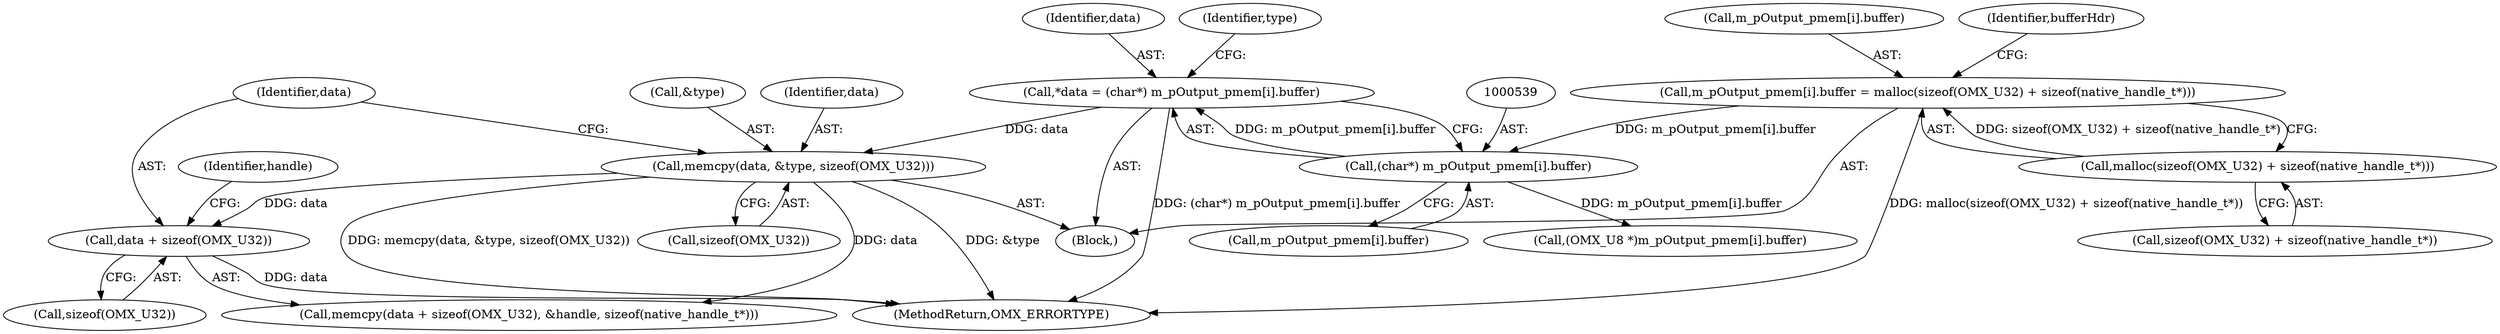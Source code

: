 digraph "0_Android_7558d03e6498e970b761aa44fff6b2c659202d95_0@API" {
"1000556" [label="(Call,data + sizeof(OMX_U32))"];
"1000549" [label="(Call,memcpy(data, &type, sizeof(OMX_U32)))"];
"1000536" [label="(Call,*data = (char*) m_pOutput_pmem[i].buffer)"];
"1000538" [label="(Call,(char*) m_pOutput_pmem[i].buffer)"];
"1000496" [label="(Call,m_pOutput_pmem[i].buffer = malloc(sizeof(OMX_U32) + sizeof(native_handle_t*)))"];
"1000502" [label="(Call,malloc(sizeof(OMX_U32) + sizeof(native_handle_t*)))"];
"1000555" [label="(Call,memcpy(data + sizeof(OMX_U32), &handle, sizeof(native_handle_t*)))"];
"1000503" [label="(Call,sizeof(OMX_U32) + sizeof(native_handle_t*))"];
"1000553" [label="(Call,sizeof(OMX_U32))"];
"1000537" [label="(Identifier,data)"];
"1000549" [label="(Call,memcpy(data, &type, sizeof(OMX_U32)))"];
"1000619" [label="(MethodReturn,OMX_ERRORTYPE)"];
"1000538" [label="(Call,(char*) m_pOutput_pmem[i].buffer)"];
"1000497" [label="(Call,m_pOutput_pmem[i].buffer)"];
"1000558" [label="(Call,sizeof(OMX_U32))"];
"1000496" [label="(Call,m_pOutput_pmem[i].buffer = malloc(sizeof(OMX_U32) + sizeof(native_handle_t*)))"];
"1000511" [label="(Identifier,bufferHdr)"];
"1000495" [label="(Block,)"];
"1000557" [label="(Identifier,data)"];
"1000547" [label="(Identifier,type)"];
"1000575" [label="(Call,(OMX_U8 *)m_pOutput_pmem[i].buffer)"];
"1000561" [label="(Identifier,handle)"];
"1000540" [label="(Call,m_pOutput_pmem[i].buffer)"];
"1000551" [label="(Call,&type)"];
"1000536" [label="(Call,*data = (char*) m_pOutput_pmem[i].buffer)"];
"1000502" [label="(Call,malloc(sizeof(OMX_U32) + sizeof(native_handle_t*)))"];
"1000550" [label="(Identifier,data)"];
"1000556" [label="(Call,data + sizeof(OMX_U32))"];
"1000556" -> "1000555"  [label="AST: "];
"1000556" -> "1000558"  [label="CFG: "];
"1000557" -> "1000556"  [label="AST: "];
"1000558" -> "1000556"  [label="AST: "];
"1000561" -> "1000556"  [label="CFG: "];
"1000556" -> "1000619"  [label="DDG: data"];
"1000549" -> "1000556"  [label="DDG: data"];
"1000549" -> "1000495"  [label="AST: "];
"1000549" -> "1000553"  [label="CFG: "];
"1000550" -> "1000549"  [label="AST: "];
"1000551" -> "1000549"  [label="AST: "];
"1000553" -> "1000549"  [label="AST: "];
"1000557" -> "1000549"  [label="CFG: "];
"1000549" -> "1000619"  [label="DDG: &type"];
"1000549" -> "1000619"  [label="DDG: memcpy(data, &type, sizeof(OMX_U32))"];
"1000536" -> "1000549"  [label="DDG: data"];
"1000549" -> "1000555"  [label="DDG: data"];
"1000536" -> "1000495"  [label="AST: "];
"1000536" -> "1000538"  [label="CFG: "];
"1000537" -> "1000536"  [label="AST: "];
"1000538" -> "1000536"  [label="AST: "];
"1000547" -> "1000536"  [label="CFG: "];
"1000536" -> "1000619"  [label="DDG: (char*) m_pOutput_pmem[i].buffer"];
"1000538" -> "1000536"  [label="DDG: m_pOutput_pmem[i].buffer"];
"1000538" -> "1000540"  [label="CFG: "];
"1000539" -> "1000538"  [label="AST: "];
"1000540" -> "1000538"  [label="AST: "];
"1000496" -> "1000538"  [label="DDG: m_pOutput_pmem[i].buffer"];
"1000538" -> "1000575"  [label="DDG: m_pOutput_pmem[i].buffer"];
"1000496" -> "1000495"  [label="AST: "];
"1000496" -> "1000502"  [label="CFG: "];
"1000497" -> "1000496"  [label="AST: "];
"1000502" -> "1000496"  [label="AST: "];
"1000511" -> "1000496"  [label="CFG: "];
"1000496" -> "1000619"  [label="DDG: malloc(sizeof(OMX_U32) + sizeof(native_handle_t*))"];
"1000502" -> "1000496"  [label="DDG: sizeof(OMX_U32) + sizeof(native_handle_t*)"];
"1000502" -> "1000503"  [label="CFG: "];
"1000503" -> "1000502"  [label="AST: "];
}
